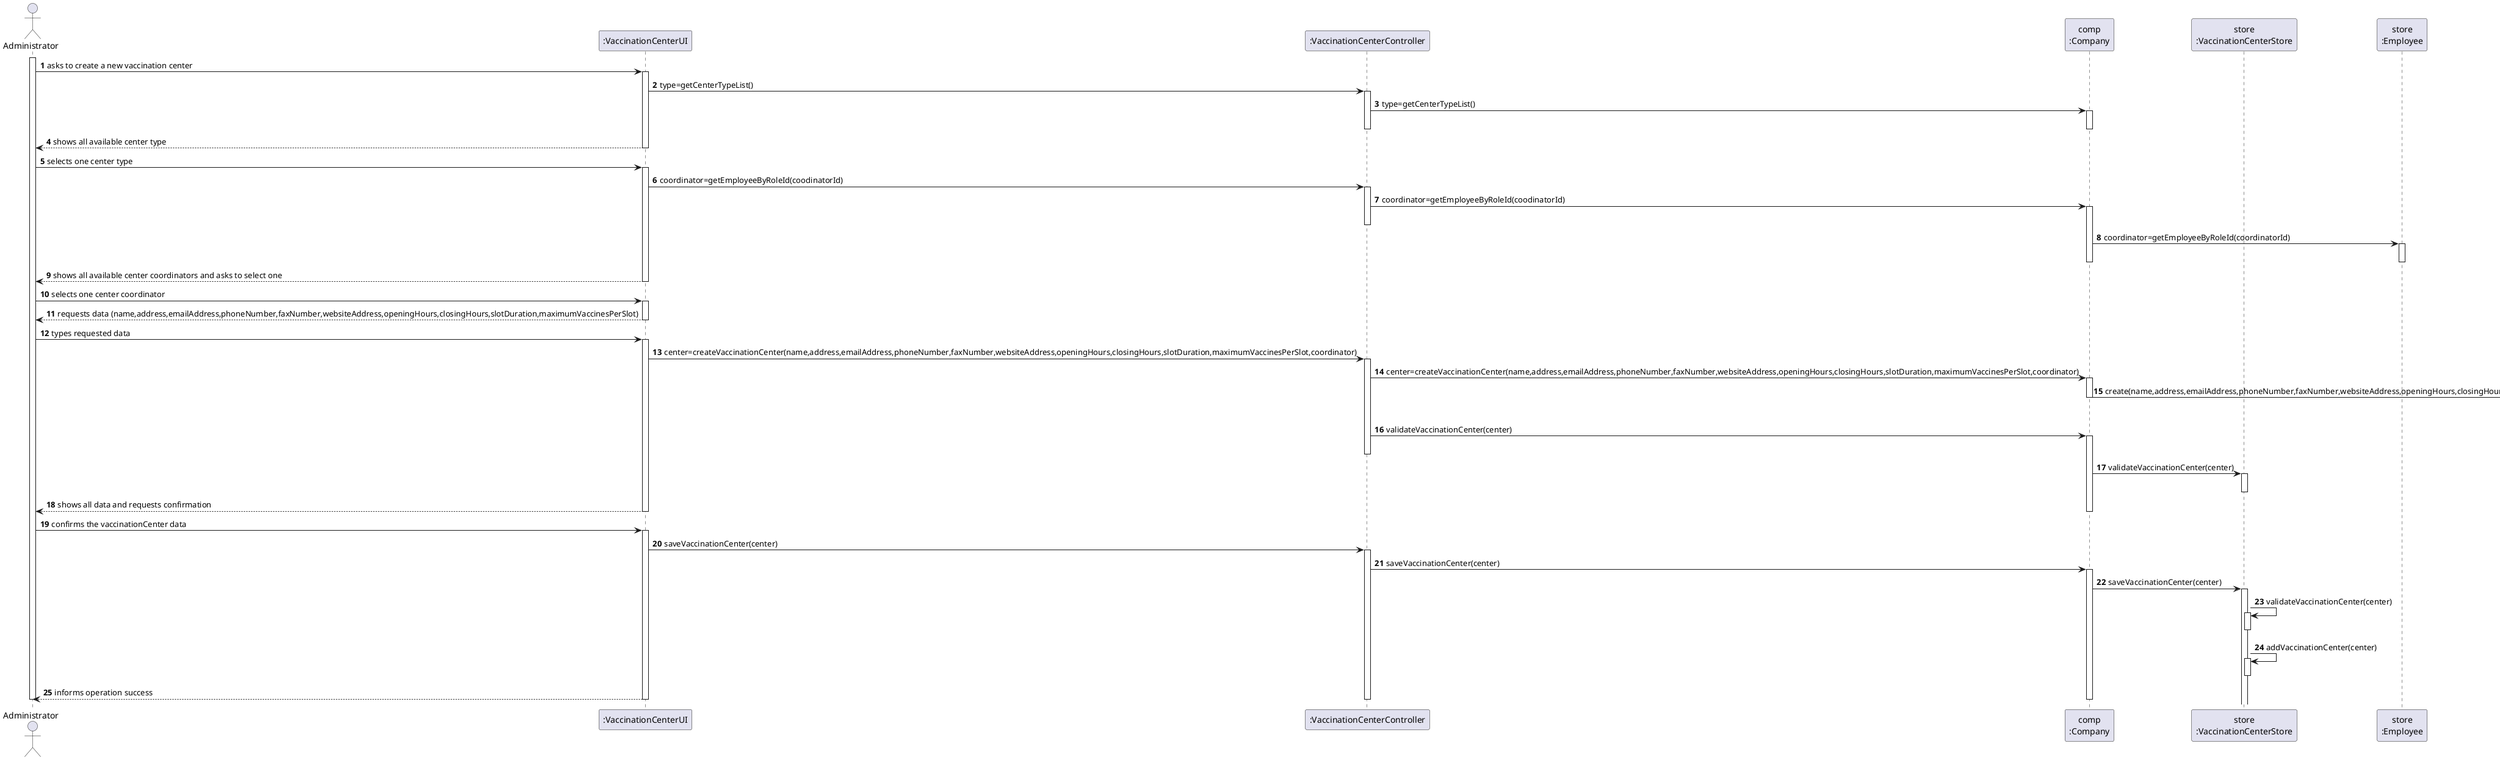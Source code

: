 @startuml US09_SD
autonumber
actor "Administrator" as ADM

participant ":VaccinationCenterUI" as UI
participant ":VaccinationCenterController" as CTRL
participant "comp\n:Company" as COMP
participant "store\n:VaccinationCenterStore" as VACSTORE
participant "store\n:Employee" as EMP

activate ADM
ADM -> UI : asks to create a new vaccination center
activate UI

UI -> CTRL : type=getCenterTypeList()
activate CTRL

CTRL-> COMP : type=getCenterTypeList()
activate COMP
deactivate CTRL
deactivate COMP

UI --> ADM : shows all available center type
deactivate UI

ADM -> UI : selects one center type
activate UI

UI -> CTRL : coordinator=getEmployeeByRoleId(coodinatorId)
activate CTRL

CTRL -> COMP : coordinator=getEmployeeByRoleId(coodinatorId)
activate COMP
deactivate CTRL

COMP -> EMP : coordinator=getEmployeeByRoleId(coordinatorId)
activate EMP
deactivate EMP
deactivate COMP

UI --> ADM : shows all available center coordinators and asks to select one
deactivate UI

ADM -> UI : selects one center coordinator
activate UI

UI --> ADM : requests data (name,address,emailAddress,phoneNumber,faxNumber,websiteAddress,openingHours,closingHours,slotDuration,maximumVaccinesPerSlot)
deactivate UI

ADM -> UI : types requested data
activate UI

UI -> CTRL : center=createVaccinationCenter(name,address,emailAddress,phoneNumber,faxNumber,websiteAddress,openingHours,closingHours,slotDuration,maximumVaccinesPerSlot,coordinator)
activate CTRL

CTRL-> COMP : center=createVaccinationCenter(name,address,emailAddress,phoneNumber,faxNumber,websiteAddress,openingHours,closingHours,slotDuration,maximumVaccinesPerSlot,coordinator)
activate COMP

create "center\n:VaccinationCenter" as CENTER
COMP -> CENTER : create(name,address,emailAddress,phoneNumber,faxNumber,websiteAddress,openingHours,closingHours,slotDuration,maximumVaccinesPerSlot,coordinator)
deactivate COMP

CTRL -> COMP : validateVaccinationCenter(center)
activate COMP
deactivate CTRL

COMP -> VACSTORE : validateVaccinationCenter(center)
activate VACSTORE
deactivate VACSTORE

UI --> ADM: shows all data and requests confirmation
deactivate COMP
deactivate CTRL
deactivate UI

ADM -> UI : confirms the vaccinationCenter data
activate UI
UI -> CTRL : saveVaccinationCenter(center)
activate CTRL

CTRL -> COMP : saveVaccinationCenter(center)
activate COMP

COMP -> VACSTORE : saveVaccinationCenter(center)
activate VACSTORE

VACSTORE -> VACSTORE : validateVaccinationCenter(center)
activate VACSTORE
deactivate VACSTORE

VACSTORE -> VACSTORE : addVaccinationCenter(center)
activate VACSTORE
deactivate VACSTORE

UI --> ADM : informs operation success
deactivate COMP
deactivate CTRL
deactivate UI

deactivate ADM

@enduml